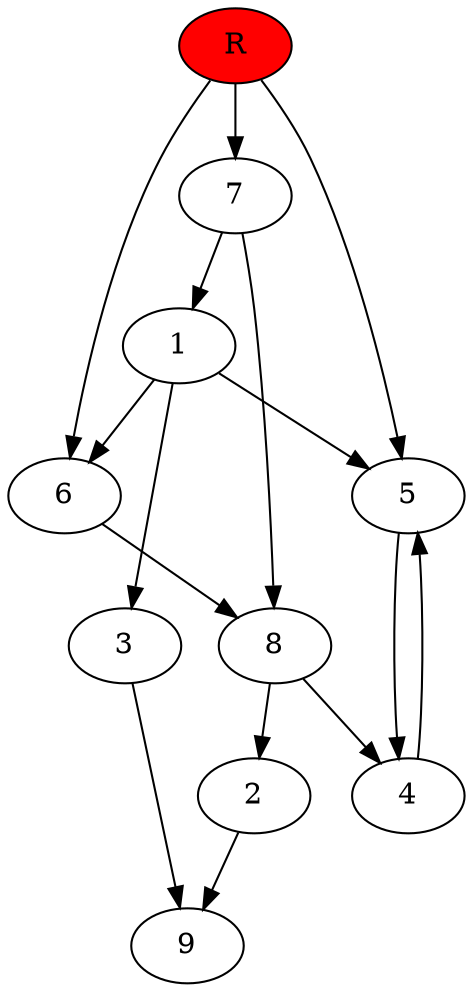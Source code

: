 digraph prb7177 {
	1
	2
	3
	4
	5
	6
	7
	8
	R [fillcolor="#ff0000" style=filled]
	1 -> 3
	1 -> 5
	1 -> 6
	2 -> 9
	3 -> 9
	4 -> 5
	5 -> 4
	6 -> 8
	7 -> 1
	7 -> 8
	8 -> 2
	8 -> 4
	R -> 5
	R -> 6
	R -> 7
}
